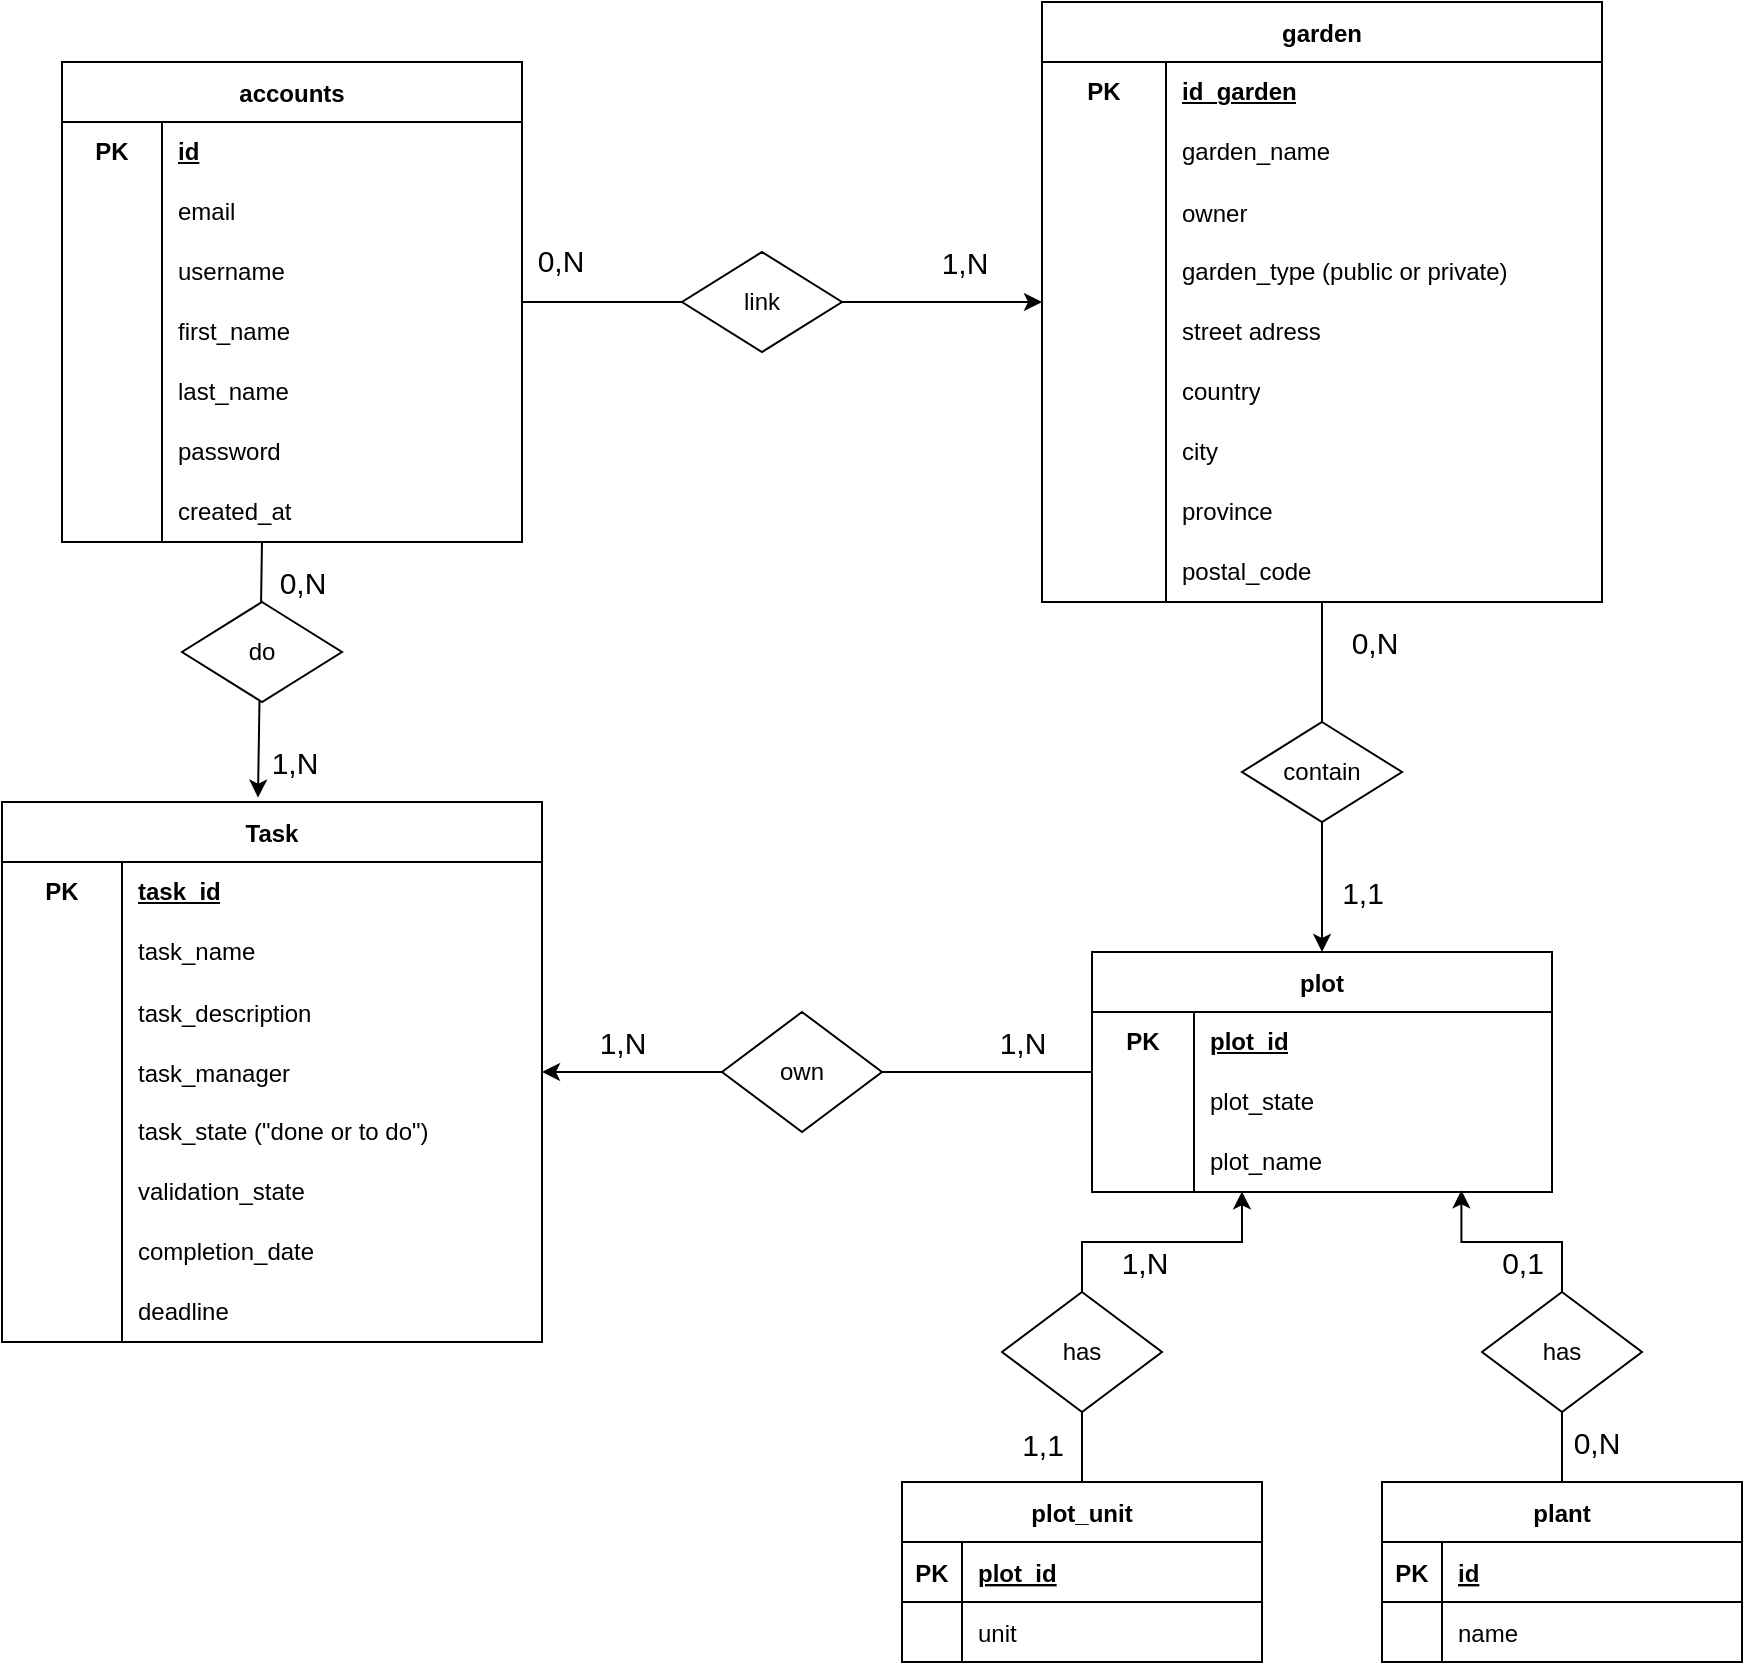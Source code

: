 <mxfile version="20.5.3" type="device"><diagram id="kfnG-v6PSaauxseIfwRb" name="Page-1"><mxGraphModel dx="1956" dy="1089" grid="1" gridSize="10" guides="1" tooltips="1" connect="1" arrows="1" fold="1" page="1" pageScale="1" pageWidth="980" pageHeight="1390" math="0" shadow="0"><root><mxCell id="0"/><mxCell id="1" parent="0"/><mxCell id="le0erfsL0BoNp7D_5ZoV-2" value="accounts" style="shape=table;startSize=30;container=1;collapsible=0;childLayout=tableLayout;fixedRows=1;rowLines=0;fontStyle=1;" parent="1" vertex="1"><mxGeometry x="40" y="50" width="230" height="240" as="geometry"/></mxCell><mxCell id="le0erfsL0BoNp7D_5ZoV-6" value="" style="shape=tableRow;horizontal=0;startSize=0;swimlaneHead=0;swimlaneBody=0;top=0;left=0;bottom=0;right=0;collapsible=0;dropTarget=0;fillColor=none;points=[[0,0.5],[1,0.5]];portConstraint=eastwest;" parent="le0erfsL0BoNp7D_5ZoV-2" vertex="1"><mxGeometry y="30" width="230" height="30" as="geometry"/></mxCell><mxCell id="le0erfsL0BoNp7D_5ZoV-7" value="&lt;b&gt;PK&lt;/b&gt;" style="shape=partialRectangle;html=1;whiteSpace=wrap;connectable=0;fillColor=none;top=0;left=0;bottom=0;right=0;overflow=hidden;" parent="le0erfsL0BoNp7D_5ZoV-6" vertex="1"><mxGeometry width="50" height="30" as="geometry"><mxRectangle width="50" height="30" as="alternateBounds"/></mxGeometry></mxCell><mxCell id="le0erfsL0BoNp7D_5ZoV-8" value="&lt;u&gt;&lt;b&gt;id&lt;/b&gt;&lt;/u&gt;" style="shape=partialRectangle;html=1;whiteSpace=wrap;connectable=0;fillColor=none;top=0;left=0;bottom=0;right=0;align=left;spacingLeft=6;overflow=hidden;" parent="le0erfsL0BoNp7D_5ZoV-6" vertex="1"><mxGeometry x="50" width="180" height="30" as="geometry"><mxRectangle width="180" height="30" as="alternateBounds"/></mxGeometry></mxCell><mxCell id="6JYiw_Uu-c0ajwaRlflh-1" value="" style="shape=tableRow;horizontal=0;startSize=0;swimlaneHead=0;swimlaneBody=0;top=0;left=0;bottom=0;right=0;collapsible=0;dropTarget=0;fillColor=none;points=[[0,0.5],[1,0.5]];portConstraint=eastwest;" parent="le0erfsL0BoNp7D_5ZoV-2" vertex="1"><mxGeometry y="60" width="230" height="30" as="geometry"/></mxCell><mxCell id="6JYiw_Uu-c0ajwaRlflh-2" value="" style="shape=partialRectangle;html=1;whiteSpace=wrap;connectable=0;fillColor=none;top=0;left=0;bottom=0;right=0;overflow=hidden;" parent="6JYiw_Uu-c0ajwaRlflh-1" vertex="1"><mxGeometry width="50" height="30" as="geometry"><mxRectangle width="50" height="30" as="alternateBounds"/></mxGeometry></mxCell><mxCell id="6JYiw_Uu-c0ajwaRlflh-3" value="email" style="shape=partialRectangle;html=1;whiteSpace=wrap;connectable=0;fillColor=none;top=0;left=0;bottom=0;right=0;align=left;spacingLeft=6;overflow=hidden;" parent="6JYiw_Uu-c0ajwaRlflh-1" vertex="1"><mxGeometry x="50" width="180" height="30" as="geometry"><mxRectangle width="180" height="30" as="alternateBounds"/></mxGeometry></mxCell><mxCell id="le0erfsL0BoNp7D_5ZoV-3" value="" style="shape=tableRow;horizontal=0;startSize=0;swimlaneHead=0;swimlaneBody=0;top=0;left=0;bottom=0;right=0;collapsible=0;dropTarget=0;fillColor=none;points=[[0,0.5],[1,0.5]];portConstraint=eastwest;" parent="le0erfsL0BoNp7D_5ZoV-2" vertex="1"><mxGeometry y="90" width="230" height="30" as="geometry"/></mxCell><mxCell id="le0erfsL0BoNp7D_5ZoV-4" value="" style="shape=partialRectangle;html=1;whiteSpace=wrap;connectable=0;fillColor=none;top=0;left=0;bottom=0;right=0;overflow=hidden;pointerEvents=1;" parent="le0erfsL0BoNp7D_5ZoV-3" vertex="1"><mxGeometry width="50" height="30" as="geometry"><mxRectangle width="50" height="30" as="alternateBounds"/></mxGeometry></mxCell><mxCell id="le0erfsL0BoNp7D_5ZoV-5" value="username" style="shape=partialRectangle;html=1;whiteSpace=wrap;connectable=0;fillColor=none;top=0;left=0;bottom=0;right=0;align=left;spacingLeft=6;overflow=hidden;" parent="le0erfsL0BoNp7D_5ZoV-3" vertex="1"><mxGeometry x="50" width="180" height="30" as="geometry"><mxRectangle width="180" height="30" as="alternateBounds"/></mxGeometry></mxCell><mxCell id="le0erfsL0BoNp7D_5ZoV-9" value="" style="shape=tableRow;horizontal=0;startSize=0;swimlaneHead=0;swimlaneBody=0;top=0;left=0;bottom=0;right=0;collapsible=0;dropTarget=0;fillColor=none;points=[[0,0.5],[1,0.5]];portConstraint=eastwest;" parent="le0erfsL0BoNp7D_5ZoV-2" vertex="1"><mxGeometry y="120" width="230" height="30" as="geometry"/></mxCell><mxCell id="le0erfsL0BoNp7D_5ZoV-10" value="" style="shape=partialRectangle;html=1;whiteSpace=wrap;connectable=0;fillColor=none;top=0;left=0;bottom=0;right=0;overflow=hidden;" parent="le0erfsL0BoNp7D_5ZoV-9" vertex="1"><mxGeometry width="50" height="30" as="geometry"><mxRectangle width="50" height="30" as="alternateBounds"/></mxGeometry></mxCell><mxCell id="le0erfsL0BoNp7D_5ZoV-11" value="first_name" style="shape=partialRectangle;html=1;whiteSpace=wrap;connectable=0;fillColor=none;top=0;left=0;bottom=0;right=0;align=left;spacingLeft=6;overflow=hidden;" parent="le0erfsL0BoNp7D_5ZoV-9" vertex="1"><mxGeometry x="50" width="180" height="30" as="geometry"><mxRectangle width="180" height="30" as="alternateBounds"/></mxGeometry></mxCell><mxCell id="le0erfsL0BoNp7D_5ZoV-25" value="" style="shape=tableRow;horizontal=0;startSize=0;swimlaneHead=0;swimlaneBody=0;top=0;left=0;bottom=0;right=0;collapsible=0;dropTarget=0;fillColor=none;points=[[0,0.5],[1,0.5]];portConstraint=eastwest;" parent="le0erfsL0BoNp7D_5ZoV-2" vertex="1"><mxGeometry y="150" width="230" height="30" as="geometry"/></mxCell><mxCell id="le0erfsL0BoNp7D_5ZoV-26" value="" style="shape=partialRectangle;html=1;whiteSpace=wrap;connectable=0;fillColor=none;top=0;left=0;bottom=0;right=0;overflow=hidden;" parent="le0erfsL0BoNp7D_5ZoV-25" vertex="1"><mxGeometry width="50" height="30" as="geometry"><mxRectangle width="50" height="30" as="alternateBounds"/></mxGeometry></mxCell><mxCell id="le0erfsL0BoNp7D_5ZoV-27" value="last_name" style="shape=partialRectangle;html=1;whiteSpace=wrap;connectable=0;fillColor=none;top=0;left=0;bottom=0;right=0;align=left;spacingLeft=6;overflow=hidden;" parent="le0erfsL0BoNp7D_5ZoV-25" vertex="1"><mxGeometry x="50" width="180" height="30" as="geometry"><mxRectangle width="180" height="30" as="alternateBounds"/></mxGeometry></mxCell><mxCell id="le0erfsL0BoNp7D_5ZoV-22" value="" style="shape=tableRow;horizontal=0;startSize=0;swimlaneHead=0;swimlaneBody=0;top=0;left=0;bottom=0;right=0;collapsible=0;dropTarget=0;fillColor=none;points=[[0,0.5],[1,0.5]];portConstraint=eastwest;" parent="le0erfsL0BoNp7D_5ZoV-2" vertex="1"><mxGeometry y="180" width="230" height="30" as="geometry"/></mxCell><mxCell id="le0erfsL0BoNp7D_5ZoV-23" value="" style="shape=partialRectangle;html=1;whiteSpace=wrap;connectable=0;fillColor=none;top=0;left=0;bottom=0;right=0;overflow=hidden;" parent="le0erfsL0BoNp7D_5ZoV-22" vertex="1"><mxGeometry width="50" height="30" as="geometry"><mxRectangle width="50" height="30" as="alternateBounds"/></mxGeometry></mxCell><mxCell id="le0erfsL0BoNp7D_5ZoV-24" value="password" style="shape=partialRectangle;html=1;whiteSpace=wrap;connectable=0;fillColor=none;top=0;left=0;bottom=0;right=0;align=left;spacingLeft=6;overflow=hidden;" parent="le0erfsL0BoNp7D_5ZoV-22" vertex="1"><mxGeometry x="50" width="180" height="30" as="geometry"><mxRectangle width="180" height="30" as="alternateBounds"/></mxGeometry></mxCell><mxCell id="Tjd96EVF7SlJ4U7axHK--2" value="" style="shape=tableRow;horizontal=0;startSize=0;swimlaneHead=0;swimlaneBody=0;top=0;left=0;bottom=0;right=0;collapsible=0;dropTarget=0;fillColor=none;points=[[0,0.5],[1,0.5]];portConstraint=eastwest;" parent="le0erfsL0BoNp7D_5ZoV-2" vertex="1"><mxGeometry y="210" width="230" height="30" as="geometry"/></mxCell><mxCell id="Tjd96EVF7SlJ4U7axHK--3" value="" style="shape=partialRectangle;html=1;whiteSpace=wrap;connectable=0;fillColor=none;top=0;left=0;bottom=0;right=0;overflow=hidden;" parent="Tjd96EVF7SlJ4U7axHK--2" vertex="1"><mxGeometry width="50" height="30" as="geometry"><mxRectangle width="50" height="30" as="alternateBounds"/></mxGeometry></mxCell><mxCell id="Tjd96EVF7SlJ4U7axHK--4" value="created_at" style="shape=partialRectangle;html=1;whiteSpace=wrap;connectable=0;fillColor=none;top=0;left=0;bottom=0;right=0;align=left;spacingLeft=6;overflow=hidden;" parent="Tjd96EVF7SlJ4U7axHK--2" vertex="1"><mxGeometry x="50" width="180" height="30" as="geometry"><mxRectangle width="180" height="30" as="alternateBounds"/></mxGeometry></mxCell><mxCell id="Vv_ioQXFnHcReBDIDZS8-2" style="edgeStyle=orthogonalEdgeStyle;rounded=0;orthogonalLoop=1;jettySize=auto;html=1;endArrow=none;endFill=0;" parent="1" source="le0erfsL0BoNp7D_5ZoV-31" target="Tjd96EVF7SlJ4U7axHK--50" edge="1"><mxGeometry relative="1" as="geometry"/></mxCell><mxCell id="Vv_ioQXFnHcReBDIDZS8-7" value="0,N" style="edgeLabel;html=1;align=center;verticalAlign=middle;resizable=0;points=[];fontSize=15;" parent="Vv_ioQXFnHcReBDIDZS8-2" vertex="1" connectable="0"><mxGeometry x="-0.709" y="3" relative="1" as="geometry"><mxPoint x="23" y="11" as="offset"/></mxGeometry></mxCell><mxCell id="le0erfsL0BoNp7D_5ZoV-31" value="garden" style="shape=table;startSize=30;container=1;collapsible=0;childLayout=tableLayout;fixedRows=1;rowLines=0;fontStyle=1;" parent="1" vertex="1"><mxGeometry x="530" y="20" width="280" height="300" as="geometry"/></mxCell><mxCell id="le0erfsL0BoNp7D_5ZoV-32" value="" style="shape=tableRow;horizontal=0;startSize=0;swimlaneHead=0;swimlaneBody=0;top=0;left=0;bottom=0;right=0;collapsible=0;dropTarget=0;fillColor=none;points=[[0,0.5],[1,0.5]];portConstraint=eastwest;" parent="le0erfsL0BoNp7D_5ZoV-31" vertex="1"><mxGeometry y="30" width="280" height="30" as="geometry"/></mxCell><mxCell id="le0erfsL0BoNp7D_5ZoV-33" value="&lt;b&gt;PK&lt;/b&gt;" style="shape=partialRectangle;html=1;whiteSpace=wrap;connectable=0;fillColor=none;top=0;left=0;bottom=0;right=0;overflow=hidden;pointerEvents=1;" parent="le0erfsL0BoNp7D_5ZoV-32" vertex="1"><mxGeometry width="62" height="30" as="geometry"><mxRectangle width="62" height="30" as="alternateBounds"/></mxGeometry></mxCell><mxCell id="le0erfsL0BoNp7D_5ZoV-34" value="&lt;u&gt;&lt;b&gt;id_garden&lt;/b&gt;&lt;/u&gt;" style="shape=partialRectangle;html=1;whiteSpace=wrap;connectable=0;fillColor=none;top=0;left=0;bottom=0;right=0;align=left;spacingLeft=6;overflow=hidden;" parent="le0erfsL0BoNp7D_5ZoV-32" vertex="1"><mxGeometry x="62" width="218" height="30" as="geometry"><mxRectangle width="218" height="30" as="alternateBounds"/></mxGeometry></mxCell><mxCell id="le0erfsL0BoNp7D_5ZoV-57" value="" style="shape=tableRow;horizontal=0;startSize=0;swimlaneHead=0;swimlaneBody=0;top=0;left=0;bottom=0;right=0;collapsible=0;dropTarget=0;fillColor=none;points=[[0,0.5],[1,0.5]];portConstraint=eastwest;" parent="le0erfsL0BoNp7D_5ZoV-31" vertex="1"><mxGeometry y="60" width="280" height="30" as="geometry"/></mxCell><mxCell id="le0erfsL0BoNp7D_5ZoV-58" value="" style="shape=partialRectangle;html=1;whiteSpace=wrap;connectable=0;fillColor=none;top=0;left=0;bottom=0;right=0;overflow=hidden;pointerEvents=1;" parent="le0erfsL0BoNp7D_5ZoV-57" vertex="1"><mxGeometry width="62" height="30" as="geometry"><mxRectangle width="62" height="30" as="alternateBounds"/></mxGeometry></mxCell><mxCell id="le0erfsL0BoNp7D_5ZoV-59" value="garden_name" style="shape=partialRectangle;html=1;whiteSpace=wrap;connectable=0;fillColor=none;top=0;left=0;bottom=0;right=0;align=left;spacingLeft=6;overflow=hidden;" parent="le0erfsL0BoNp7D_5ZoV-57" vertex="1"><mxGeometry x="62" width="218" height="30" as="geometry"><mxRectangle width="218" height="30" as="alternateBounds"/></mxGeometry></mxCell><mxCell id="Os5oB8bUTZR9IxFe7sPV-2" value="" style="shape=tableRow;horizontal=0;startSize=0;swimlaneHead=0;swimlaneBody=0;fillColor=none;collapsible=0;dropTarget=0;points=[[0,0.5],[1,0.5]];portConstraint=eastwest;top=0;left=0;right=0;bottom=0;" vertex="1" parent="le0erfsL0BoNp7D_5ZoV-31"><mxGeometry y="90" width="280" height="30" as="geometry"/></mxCell><mxCell id="Os5oB8bUTZR9IxFe7sPV-3" value="" style="shape=partialRectangle;connectable=0;fillColor=none;top=0;left=0;bottom=0;right=0;editable=1;overflow=hidden;" vertex="1" parent="Os5oB8bUTZR9IxFe7sPV-2"><mxGeometry width="62" height="30" as="geometry"><mxRectangle width="62" height="30" as="alternateBounds"/></mxGeometry></mxCell><mxCell id="Os5oB8bUTZR9IxFe7sPV-4" value="owner" style="shape=partialRectangle;connectable=0;fillColor=none;top=0;left=0;bottom=0;right=0;align=left;spacingLeft=6;overflow=hidden;" vertex="1" parent="Os5oB8bUTZR9IxFe7sPV-2"><mxGeometry x="62" width="218" height="30" as="geometry"><mxRectangle width="218" height="30" as="alternateBounds"/></mxGeometry></mxCell><mxCell id="le0erfsL0BoNp7D_5ZoV-35" value="" style="shape=tableRow;horizontal=0;startSize=0;swimlaneHead=0;swimlaneBody=0;top=0;left=0;bottom=0;right=0;collapsible=0;dropTarget=0;fillColor=none;points=[[0,0.5],[1,0.5]];portConstraint=eastwest;" parent="le0erfsL0BoNp7D_5ZoV-31" vertex="1"><mxGeometry y="120" width="280" height="30" as="geometry"/></mxCell><mxCell id="le0erfsL0BoNp7D_5ZoV-36" value="" style="shape=partialRectangle;html=1;whiteSpace=wrap;connectable=0;fillColor=none;top=0;left=0;bottom=0;right=0;overflow=hidden;" parent="le0erfsL0BoNp7D_5ZoV-35" vertex="1"><mxGeometry width="62" height="30" as="geometry"><mxRectangle width="62" height="30" as="alternateBounds"/></mxGeometry></mxCell><mxCell id="le0erfsL0BoNp7D_5ZoV-37" value="garden_type (public or private)" style="shape=partialRectangle;html=1;whiteSpace=wrap;connectable=0;fillColor=none;top=0;left=0;bottom=0;right=0;align=left;spacingLeft=6;overflow=hidden;" parent="le0erfsL0BoNp7D_5ZoV-35" vertex="1"><mxGeometry x="62" width="218" height="30" as="geometry"><mxRectangle width="218" height="30" as="alternateBounds"/></mxGeometry></mxCell><mxCell id="le0erfsL0BoNp7D_5ZoV-44" value="" style="shape=tableRow;horizontal=0;startSize=0;swimlaneHead=0;swimlaneBody=0;top=0;left=0;bottom=0;right=0;collapsible=0;dropTarget=0;fillColor=none;points=[[0,0.5],[1,0.5]];portConstraint=eastwest;" parent="le0erfsL0BoNp7D_5ZoV-31" vertex="1"><mxGeometry y="150" width="280" height="30" as="geometry"/></mxCell><mxCell id="le0erfsL0BoNp7D_5ZoV-45" value="" style="shape=partialRectangle;html=1;whiteSpace=wrap;connectable=0;fillColor=none;top=0;left=0;bottom=0;right=0;overflow=hidden;" parent="le0erfsL0BoNp7D_5ZoV-44" vertex="1"><mxGeometry width="62" height="30" as="geometry"><mxRectangle width="62" height="30" as="alternateBounds"/></mxGeometry></mxCell><mxCell id="le0erfsL0BoNp7D_5ZoV-46" value="street adress" style="shape=partialRectangle;html=1;whiteSpace=wrap;connectable=0;fillColor=none;top=0;left=0;bottom=0;right=0;align=left;spacingLeft=6;overflow=hidden;" parent="le0erfsL0BoNp7D_5ZoV-44" vertex="1"><mxGeometry x="62" width="218" height="30" as="geometry"><mxRectangle width="218" height="30" as="alternateBounds"/></mxGeometry></mxCell><mxCell id="KGonQokZHcWX4XFgXfr0-4" value="" style="shape=tableRow;horizontal=0;startSize=0;swimlaneHead=0;swimlaneBody=0;top=0;left=0;bottom=0;right=0;collapsible=0;dropTarget=0;fillColor=none;points=[[0,0.5],[1,0.5]];portConstraint=eastwest;" parent="le0erfsL0BoNp7D_5ZoV-31" vertex="1"><mxGeometry y="180" width="280" height="30" as="geometry"/></mxCell><mxCell id="KGonQokZHcWX4XFgXfr0-5" value="" style="shape=partialRectangle;html=1;whiteSpace=wrap;connectable=0;fillColor=none;top=0;left=0;bottom=0;right=0;overflow=hidden;" parent="KGonQokZHcWX4XFgXfr0-4" vertex="1"><mxGeometry width="62" height="30" as="geometry"><mxRectangle width="62" height="30" as="alternateBounds"/></mxGeometry></mxCell><mxCell id="KGonQokZHcWX4XFgXfr0-6" value="country" style="shape=partialRectangle;html=1;whiteSpace=wrap;connectable=0;fillColor=none;top=0;left=0;bottom=0;right=0;align=left;spacingLeft=6;overflow=hidden;" parent="KGonQokZHcWX4XFgXfr0-4" vertex="1"><mxGeometry x="62" width="218" height="30" as="geometry"><mxRectangle width="218" height="30" as="alternateBounds"/></mxGeometry></mxCell><mxCell id="KGonQokZHcWX4XFgXfr0-7" value="" style="shape=tableRow;horizontal=0;startSize=0;swimlaneHead=0;swimlaneBody=0;top=0;left=0;bottom=0;right=0;collapsible=0;dropTarget=0;fillColor=none;points=[[0,0.5],[1,0.5]];portConstraint=eastwest;" parent="le0erfsL0BoNp7D_5ZoV-31" vertex="1"><mxGeometry y="210" width="280" height="30" as="geometry"/></mxCell><mxCell id="KGonQokZHcWX4XFgXfr0-8" value="" style="shape=partialRectangle;html=1;whiteSpace=wrap;connectable=0;fillColor=none;top=0;left=0;bottom=0;right=0;overflow=hidden;" parent="KGonQokZHcWX4XFgXfr0-7" vertex="1"><mxGeometry width="62" height="30" as="geometry"><mxRectangle width="62" height="30" as="alternateBounds"/></mxGeometry></mxCell><mxCell id="KGonQokZHcWX4XFgXfr0-9" value="city" style="shape=partialRectangle;html=1;whiteSpace=wrap;connectable=0;fillColor=none;top=0;left=0;bottom=0;right=0;align=left;spacingLeft=6;overflow=hidden;" parent="KGonQokZHcWX4XFgXfr0-7" vertex="1"><mxGeometry x="62" width="218" height="30" as="geometry"><mxRectangle width="218" height="30" as="alternateBounds"/></mxGeometry></mxCell><mxCell id="KGonQokZHcWX4XFgXfr0-10" value="" style="shape=tableRow;horizontal=0;startSize=0;swimlaneHead=0;swimlaneBody=0;top=0;left=0;bottom=0;right=0;collapsible=0;dropTarget=0;fillColor=none;points=[[0,0.5],[1,0.5]];portConstraint=eastwest;" parent="le0erfsL0BoNp7D_5ZoV-31" vertex="1"><mxGeometry y="240" width="280" height="30" as="geometry"/></mxCell><mxCell id="KGonQokZHcWX4XFgXfr0-11" value="" style="shape=partialRectangle;html=1;whiteSpace=wrap;connectable=0;fillColor=none;top=0;left=0;bottom=0;right=0;overflow=hidden;" parent="KGonQokZHcWX4XFgXfr0-10" vertex="1"><mxGeometry width="62" height="30" as="geometry"><mxRectangle width="62" height="30" as="alternateBounds"/></mxGeometry></mxCell><mxCell id="KGonQokZHcWX4XFgXfr0-12" value="province" style="shape=partialRectangle;html=1;whiteSpace=wrap;connectable=0;fillColor=none;top=0;left=0;bottom=0;right=0;align=left;spacingLeft=6;overflow=hidden;" parent="KGonQokZHcWX4XFgXfr0-10" vertex="1"><mxGeometry x="62" width="218" height="30" as="geometry"><mxRectangle width="218" height="30" as="alternateBounds"/></mxGeometry></mxCell><mxCell id="KGonQokZHcWX4XFgXfr0-13" value="" style="shape=tableRow;horizontal=0;startSize=0;swimlaneHead=0;swimlaneBody=0;top=0;left=0;bottom=0;right=0;collapsible=0;dropTarget=0;fillColor=none;points=[[0,0.5],[1,0.5]];portConstraint=eastwest;" parent="le0erfsL0BoNp7D_5ZoV-31" vertex="1"><mxGeometry y="270" width="280" height="30" as="geometry"/></mxCell><mxCell id="KGonQokZHcWX4XFgXfr0-14" value="" style="shape=partialRectangle;html=1;whiteSpace=wrap;connectable=0;fillColor=none;top=0;left=0;bottom=0;right=0;overflow=hidden;" parent="KGonQokZHcWX4XFgXfr0-13" vertex="1"><mxGeometry width="62" height="30" as="geometry"><mxRectangle width="62" height="30" as="alternateBounds"/></mxGeometry></mxCell><mxCell id="KGonQokZHcWX4XFgXfr0-15" value="postal_code" style="shape=partialRectangle;html=1;whiteSpace=wrap;connectable=0;fillColor=none;top=0;left=0;bottom=0;right=0;align=left;spacingLeft=6;overflow=hidden;" parent="KGonQokZHcWX4XFgXfr0-13" vertex="1"><mxGeometry x="62" width="218" height="30" as="geometry"><mxRectangle width="218" height="30" as="alternateBounds"/></mxGeometry></mxCell><mxCell id="Tjd96EVF7SlJ4U7axHK--33" value="plot" style="shape=table;startSize=30;container=1;collapsible=0;childLayout=tableLayout;fixedRows=1;rowLines=0;fontStyle=1;" parent="1" vertex="1"><mxGeometry x="555" y="495" width="230" height="120" as="geometry"/></mxCell><mxCell id="Tjd96EVF7SlJ4U7axHK--34" value="" style="shape=tableRow;horizontal=0;startSize=0;swimlaneHead=0;swimlaneBody=0;top=0;left=0;bottom=0;right=0;collapsible=0;dropTarget=0;fillColor=none;points=[[0,0.5],[1,0.5]];portConstraint=eastwest;" parent="Tjd96EVF7SlJ4U7axHK--33" vertex="1"><mxGeometry y="30" width="230" height="30" as="geometry"/></mxCell><mxCell id="Tjd96EVF7SlJ4U7axHK--35" value="&lt;b&gt;PK&lt;/b&gt;" style="shape=partialRectangle;html=1;whiteSpace=wrap;connectable=0;fillColor=none;top=0;left=0;bottom=0;right=0;overflow=hidden;pointerEvents=1;" parent="Tjd96EVF7SlJ4U7axHK--34" vertex="1"><mxGeometry width="51" height="30" as="geometry"><mxRectangle width="51" height="30" as="alternateBounds"/></mxGeometry></mxCell><mxCell id="Tjd96EVF7SlJ4U7axHK--36" value="&lt;u&gt;&lt;b&gt;plot_id&lt;/b&gt;&lt;/u&gt;" style="shape=partialRectangle;html=1;whiteSpace=wrap;connectable=0;fillColor=none;top=0;left=0;bottom=0;right=0;align=left;spacingLeft=6;overflow=hidden;" parent="Tjd96EVF7SlJ4U7axHK--34" vertex="1"><mxGeometry x="51" width="179" height="30" as="geometry"><mxRectangle width="179" height="30" as="alternateBounds"/></mxGeometry></mxCell><mxCell id="6JYiw_Uu-c0ajwaRlflh-14" value="" style="shape=tableRow;horizontal=0;startSize=0;swimlaneHead=0;swimlaneBody=0;top=0;left=0;bottom=0;right=0;collapsible=0;dropTarget=0;fillColor=none;points=[[0,0.5],[1,0.5]];portConstraint=eastwest;" parent="Tjd96EVF7SlJ4U7axHK--33" vertex="1"><mxGeometry y="60" width="230" height="30" as="geometry"/></mxCell><mxCell id="6JYiw_Uu-c0ajwaRlflh-15" value="" style="shape=partialRectangle;html=1;whiteSpace=wrap;connectable=0;fillColor=none;top=0;left=0;bottom=0;right=0;overflow=hidden;pointerEvents=1;" parent="6JYiw_Uu-c0ajwaRlflh-14" vertex="1"><mxGeometry width="51" height="30" as="geometry"><mxRectangle width="51" height="30" as="alternateBounds"/></mxGeometry></mxCell><mxCell id="6JYiw_Uu-c0ajwaRlflh-16" value="plot_state" style="shape=partialRectangle;html=1;whiteSpace=wrap;connectable=0;fillColor=none;top=0;left=0;bottom=0;right=0;align=left;spacingLeft=6;overflow=hidden;" parent="6JYiw_Uu-c0ajwaRlflh-14" vertex="1"><mxGeometry x="51" width="179" height="30" as="geometry"><mxRectangle width="179" height="30" as="alternateBounds"/></mxGeometry></mxCell><mxCell id="Tjd96EVF7SlJ4U7axHK--37" value="" style="shape=tableRow;horizontal=0;startSize=0;swimlaneHead=0;swimlaneBody=0;top=0;left=0;bottom=0;right=0;collapsible=0;dropTarget=0;fillColor=none;points=[[0,0.5],[1,0.5]];portConstraint=eastwest;" parent="Tjd96EVF7SlJ4U7axHK--33" vertex="1"><mxGeometry y="90" width="230" height="30" as="geometry"/></mxCell><mxCell id="Tjd96EVF7SlJ4U7axHK--38" value="" style="shape=partialRectangle;html=1;whiteSpace=wrap;connectable=0;fillColor=none;top=0;left=0;bottom=0;right=0;overflow=hidden;" parent="Tjd96EVF7SlJ4U7axHK--37" vertex="1"><mxGeometry width="51" height="30" as="geometry"><mxRectangle width="51" height="30" as="alternateBounds"/></mxGeometry></mxCell><mxCell id="Tjd96EVF7SlJ4U7axHK--39" value="plot_name" style="shape=partialRectangle;html=1;whiteSpace=wrap;connectable=0;fillColor=none;top=0;left=0;bottom=0;right=0;align=left;spacingLeft=6;overflow=hidden;" parent="Tjd96EVF7SlJ4U7axHK--37" vertex="1"><mxGeometry x="51" width="179" height="30" as="geometry"><mxRectangle width="179" height="30" as="alternateBounds"/></mxGeometry></mxCell><mxCell id="Tjd96EVF7SlJ4U7axHK--46" value="" style="endArrow=classic;html=1;rounded=0;exitX=0.5;exitY=1;exitDx=0;exitDy=0;" parent="1" source="Tjd96EVF7SlJ4U7axHK--50" target="Tjd96EVF7SlJ4U7axHK--33" edge="1"><mxGeometry width="50" height="50" relative="1" as="geometry"><mxPoint x="390" y="420" as="sourcePoint"/><mxPoint x="270.92" y="485.49" as="targetPoint"/></mxGeometry></mxCell><mxCell id="Vv_ioQXFnHcReBDIDZS8-6" value="1,1" style="edgeLabel;html=1;align=center;verticalAlign=middle;resizable=0;points=[];fontSize=15;" parent="Tjd96EVF7SlJ4U7axHK--46" vertex="1" connectable="0"><mxGeometry x="0.233" y="4" relative="1" as="geometry"><mxPoint x="16" y="-5" as="offset"/></mxGeometry></mxCell><mxCell id="Tjd96EVF7SlJ4U7axHK--50" value="contain" style="rhombus;whiteSpace=wrap;html=1;" parent="1" vertex="1"><mxGeometry x="630" y="380" width="80" height="50" as="geometry"/></mxCell><mxCell id="s6dvM-gy2wAkVCmK1dsF-1" value="" style="endArrow=none;html=1;rounded=0;endFill=0;" parent="1" source="le0erfsL0BoNp7D_5ZoV-2" target="s6dvM-gy2wAkVCmK1dsF-3" edge="1"><mxGeometry width="50" height="50" relative="1" as="geometry"><mxPoint x="270" y="90" as="sourcePoint"/><mxPoint x="320" y="40" as="targetPoint"/></mxGeometry></mxCell><mxCell id="Vv_ioQXFnHcReBDIDZS8-13" value="0,N" style="edgeLabel;html=1;align=center;verticalAlign=middle;resizable=0;points=[];fontSize=15;" parent="s6dvM-gy2wAkVCmK1dsF-1" vertex="1" connectable="0"><mxGeometry x="0.342" y="2" relative="1" as="geometry"><mxPoint x="-35" y="-19" as="offset"/></mxGeometry></mxCell><mxCell id="Vv_ioQXFnHcReBDIDZS8-16" style="edgeStyle=orthogonalEdgeStyle;rounded=0;orthogonalLoop=1;jettySize=auto;html=1;fontSize=15;endArrow=classic;endFill=1;exitX=1;exitY=0.5;exitDx=0;exitDy=0;" parent="1" source="s6dvM-gy2wAkVCmK1dsF-3" target="le0erfsL0BoNp7D_5ZoV-31" edge="1"><mxGeometry relative="1" as="geometry"><Array as="points"><mxPoint x="480" y="170"/><mxPoint x="480" y="170"/></Array></mxGeometry></mxCell><mxCell id="Vv_ioQXFnHcReBDIDZS8-17" value="1,N" style="edgeLabel;html=1;align=center;verticalAlign=middle;resizable=0;points=[];fontSize=15;" parent="Vv_ioQXFnHcReBDIDZS8-16" vertex="1" connectable="0"><mxGeometry x="-0.349" y="-1" relative="1" as="geometry"><mxPoint x="28" y="-21" as="offset"/></mxGeometry></mxCell><mxCell id="s6dvM-gy2wAkVCmK1dsF-3" value="link" style="rhombus;whiteSpace=wrap;html=1;" parent="1" vertex="1"><mxGeometry x="350" y="145" width="80" height="50" as="geometry"/></mxCell><mxCell id="6JYiw_Uu-c0ajwaRlflh-4" value="Task" style="shape=table;startSize=30;container=1;collapsible=0;childLayout=tableLayout;fixedRows=1;rowLines=0;fontStyle=1;" parent="1" vertex="1"><mxGeometry x="10" y="420" width="270" height="270" as="geometry"/></mxCell><mxCell id="6JYiw_Uu-c0ajwaRlflh-5" value="" style="shape=tableRow;horizontal=0;startSize=0;swimlaneHead=0;swimlaneBody=0;top=0;left=0;bottom=0;right=0;collapsible=0;dropTarget=0;fillColor=none;points=[[0,0.5],[1,0.5]];portConstraint=eastwest;" parent="6JYiw_Uu-c0ajwaRlflh-4" vertex="1"><mxGeometry y="30" width="270" height="30" as="geometry"/></mxCell><mxCell id="6JYiw_Uu-c0ajwaRlflh-6" value="&lt;b&gt;PK&lt;/b&gt;" style="shape=partialRectangle;html=1;whiteSpace=wrap;connectable=0;fillColor=none;top=0;left=0;bottom=0;right=0;overflow=hidden;pointerEvents=1;" parent="6JYiw_Uu-c0ajwaRlflh-5" vertex="1"><mxGeometry width="60" height="30" as="geometry"><mxRectangle width="60" height="30" as="alternateBounds"/></mxGeometry></mxCell><mxCell id="6JYiw_Uu-c0ajwaRlflh-7" value="&lt;u&gt;&lt;b&gt;task_id&lt;/b&gt;&lt;/u&gt;" style="shape=partialRectangle;html=1;whiteSpace=wrap;connectable=0;fillColor=none;top=0;left=0;bottom=0;right=0;align=left;spacingLeft=6;overflow=hidden;" parent="6JYiw_Uu-c0ajwaRlflh-5" vertex="1"><mxGeometry x="60" width="210" height="30" as="geometry"><mxRectangle width="210" height="30" as="alternateBounds"/></mxGeometry></mxCell><mxCell id="6JYiw_Uu-c0ajwaRlflh-36" value="" style="shape=tableRow;horizontal=0;startSize=0;swimlaneHead=0;swimlaneBody=0;top=0;left=0;bottom=0;right=0;collapsible=0;dropTarget=0;fillColor=none;points=[[0,0.5],[1,0.5]];portConstraint=eastwest;" parent="6JYiw_Uu-c0ajwaRlflh-4" vertex="1"><mxGeometry y="60" width="270" height="30" as="geometry"/></mxCell><mxCell id="6JYiw_Uu-c0ajwaRlflh-37" value="" style="shape=partialRectangle;html=1;whiteSpace=wrap;connectable=0;fillColor=none;top=0;left=0;bottom=0;right=0;overflow=hidden;pointerEvents=1;" parent="6JYiw_Uu-c0ajwaRlflh-36" vertex="1"><mxGeometry width="60" height="30" as="geometry"><mxRectangle width="60" height="30" as="alternateBounds"/></mxGeometry></mxCell><mxCell id="6JYiw_Uu-c0ajwaRlflh-38" value="task_name" style="shape=partialRectangle;html=1;whiteSpace=wrap;connectable=0;fillColor=none;top=0;left=0;bottom=0;right=0;align=left;spacingLeft=6;overflow=hidden;" parent="6JYiw_Uu-c0ajwaRlflh-36" vertex="1"><mxGeometry x="60" width="210" height="30" as="geometry"><mxRectangle width="210" height="30" as="alternateBounds"/></mxGeometry></mxCell><mxCell id="Os5oB8bUTZR9IxFe7sPV-5" value="" style="shape=tableRow;horizontal=0;startSize=0;swimlaneHead=0;swimlaneBody=0;fillColor=none;collapsible=0;dropTarget=0;points=[[0,0.5],[1,0.5]];portConstraint=eastwest;top=0;left=0;right=0;bottom=0;" vertex="1" parent="6JYiw_Uu-c0ajwaRlflh-4"><mxGeometry y="90" width="270" height="30" as="geometry"/></mxCell><mxCell id="Os5oB8bUTZR9IxFe7sPV-6" value="" style="shape=partialRectangle;connectable=0;fillColor=none;top=0;left=0;bottom=0;right=0;editable=1;overflow=hidden;" vertex="1" parent="Os5oB8bUTZR9IxFe7sPV-5"><mxGeometry width="60" height="30" as="geometry"><mxRectangle width="60" height="30" as="alternateBounds"/></mxGeometry></mxCell><mxCell id="Os5oB8bUTZR9IxFe7sPV-7" value="task_description" style="shape=partialRectangle;connectable=0;fillColor=none;top=0;left=0;bottom=0;right=0;align=left;spacingLeft=6;overflow=hidden;" vertex="1" parent="Os5oB8bUTZR9IxFe7sPV-5"><mxGeometry x="60" width="210" height="30" as="geometry"><mxRectangle width="210" height="30" as="alternateBounds"/></mxGeometry></mxCell><mxCell id="Os5oB8bUTZR9IxFe7sPV-8" value="" style="shape=tableRow;horizontal=0;startSize=0;swimlaneHead=0;swimlaneBody=0;fillColor=none;collapsible=0;dropTarget=0;points=[[0,0.5],[1,0.5]];portConstraint=eastwest;top=0;left=0;right=0;bottom=0;" vertex="1" parent="6JYiw_Uu-c0ajwaRlflh-4"><mxGeometry y="120" width="270" height="30" as="geometry"/></mxCell><mxCell id="Os5oB8bUTZR9IxFe7sPV-9" value="" style="shape=partialRectangle;connectable=0;fillColor=none;top=0;left=0;bottom=0;right=0;editable=1;overflow=hidden;" vertex="1" parent="Os5oB8bUTZR9IxFe7sPV-8"><mxGeometry width="60" height="30" as="geometry"><mxRectangle width="60" height="30" as="alternateBounds"/></mxGeometry></mxCell><mxCell id="Os5oB8bUTZR9IxFe7sPV-10" value="task_manager" style="shape=partialRectangle;connectable=0;fillColor=none;top=0;left=0;bottom=0;right=0;align=left;spacingLeft=6;overflow=hidden;" vertex="1" parent="Os5oB8bUTZR9IxFe7sPV-8"><mxGeometry x="60" width="210" height="30" as="geometry"><mxRectangle width="210" height="30" as="alternateBounds"/></mxGeometry></mxCell><mxCell id="6JYiw_Uu-c0ajwaRlflh-30" value="" style="shape=tableRow;horizontal=0;startSize=0;swimlaneHead=0;swimlaneBody=0;top=0;left=0;bottom=0;right=0;collapsible=0;dropTarget=0;fillColor=none;points=[[0,0.5],[1,0.5]];portConstraint=eastwest;" parent="6JYiw_Uu-c0ajwaRlflh-4" vertex="1"><mxGeometry y="150" width="270" height="30" as="geometry"/></mxCell><mxCell id="6JYiw_Uu-c0ajwaRlflh-31" value="" style="shape=partialRectangle;html=1;whiteSpace=wrap;connectable=0;fillColor=none;top=0;left=0;bottom=0;right=0;overflow=hidden;" parent="6JYiw_Uu-c0ajwaRlflh-30" vertex="1"><mxGeometry width="60" height="30" as="geometry"><mxRectangle width="60" height="30" as="alternateBounds"/></mxGeometry></mxCell><mxCell id="6JYiw_Uu-c0ajwaRlflh-32" value="task_state (&quot;done or to do&quot;)" style="shape=partialRectangle;html=1;whiteSpace=wrap;connectable=0;fillColor=none;top=0;left=0;bottom=0;right=0;align=left;spacingLeft=6;overflow=hidden;" parent="6JYiw_Uu-c0ajwaRlflh-30" vertex="1"><mxGeometry x="60" width="210" height="30" as="geometry"><mxRectangle width="210" height="30" as="alternateBounds"/></mxGeometry></mxCell><mxCell id="6JYiw_Uu-c0ajwaRlflh-40" value="" style="shape=tableRow;horizontal=0;startSize=0;swimlaneHead=0;swimlaneBody=0;top=0;left=0;bottom=0;right=0;collapsible=0;dropTarget=0;fillColor=none;points=[[0,0.5],[1,0.5]];portConstraint=eastwest;" parent="6JYiw_Uu-c0ajwaRlflh-4" vertex="1"><mxGeometry y="180" width="270" height="30" as="geometry"/></mxCell><mxCell id="6JYiw_Uu-c0ajwaRlflh-41" value="" style="shape=partialRectangle;html=1;whiteSpace=wrap;connectable=0;fillColor=none;top=0;left=0;bottom=0;right=0;overflow=hidden;" parent="6JYiw_Uu-c0ajwaRlflh-40" vertex="1"><mxGeometry width="60" height="30" as="geometry"><mxRectangle width="60" height="30" as="alternateBounds"/></mxGeometry></mxCell><mxCell id="6JYiw_Uu-c0ajwaRlflh-42" value="validation_state&amp;nbsp;" style="shape=partialRectangle;html=1;whiteSpace=wrap;connectable=0;fillColor=none;top=0;left=0;bottom=0;right=0;align=left;spacingLeft=6;overflow=hidden;" parent="6JYiw_Uu-c0ajwaRlflh-40" vertex="1"><mxGeometry x="60" width="210" height="30" as="geometry"><mxRectangle width="210" height="30" as="alternateBounds"/></mxGeometry></mxCell><mxCell id="6JYiw_Uu-c0ajwaRlflh-27" value="" style="shape=tableRow;horizontal=0;startSize=0;swimlaneHead=0;swimlaneBody=0;top=0;left=0;bottom=0;right=0;collapsible=0;dropTarget=0;fillColor=none;points=[[0,0.5],[1,0.5]];portConstraint=eastwest;" parent="6JYiw_Uu-c0ajwaRlflh-4" vertex="1"><mxGeometry y="210" width="270" height="30" as="geometry"/></mxCell><mxCell id="6JYiw_Uu-c0ajwaRlflh-28" value="" style="shape=partialRectangle;html=1;whiteSpace=wrap;connectable=0;fillColor=none;top=0;left=0;bottom=0;right=0;overflow=hidden;" parent="6JYiw_Uu-c0ajwaRlflh-27" vertex="1"><mxGeometry width="60" height="30" as="geometry"><mxRectangle width="60" height="30" as="alternateBounds"/></mxGeometry></mxCell><mxCell id="6JYiw_Uu-c0ajwaRlflh-29" value="completion_date" style="shape=partialRectangle;html=1;whiteSpace=wrap;connectable=0;fillColor=none;top=0;left=0;bottom=0;right=0;align=left;spacingLeft=6;overflow=hidden;" parent="6JYiw_Uu-c0ajwaRlflh-27" vertex="1"><mxGeometry x="60" width="210" height="30" as="geometry"><mxRectangle width="210" height="30" as="alternateBounds"/></mxGeometry></mxCell><mxCell id="6JYiw_Uu-c0ajwaRlflh-11" value="" style="shape=tableRow;horizontal=0;startSize=0;swimlaneHead=0;swimlaneBody=0;top=0;left=0;bottom=0;right=0;collapsible=0;dropTarget=0;fillColor=none;points=[[0,0.5],[1,0.5]];portConstraint=eastwest;" parent="6JYiw_Uu-c0ajwaRlflh-4" vertex="1"><mxGeometry y="240" width="270" height="30" as="geometry"/></mxCell><mxCell id="6JYiw_Uu-c0ajwaRlflh-12" value="" style="shape=partialRectangle;html=1;whiteSpace=wrap;connectable=0;fillColor=none;top=0;left=0;bottom=0;right=0;overflow=hidden;" parent="6JYiw_Uu-c0ajwaRlflh-11" vertex="1"><mxGeometry width="60" height="30" as="geometry"><mxRectangle width="60" height="30" as="alternateBounds"/></mxGeometry></mxCell><mxCell id="6JYiw_Uu-c0ajwaRlflh-13" value="deadline" style="shape=partialRectangle;html=1;whiteSpace=wrap;connectable=0;fillColor=none;top=0;left=0;bottom=0;right=0;align=left;spacingLeft=6;overflow=hidden;" parent="6JYiw_Uu-c0ajwaRlflh-11" vertex="1"><mxGeometry x="60" width="210" height="30" as="geometry"><mxRectangle width="210" height="30" as="alternateBounds"/></mxGeometry></mxCell><mxCell id="6JYiw_Uu-c0ajwaRlflh-33" value="" style="endArrow=none;html=1;rounded=0;endFill=0;" parent="1" source="Tjd96EVF7SlJ4U7axHK--33" target="6JYiw_Uu-c0ajwaRlflh-39" edge="1"><mxGeometry width="50" height="50" relative="1" as="geometry"><mxPoint x="630" y="530" as="sourcePoint"/><mxPoint x="740" y="530" as="targetPoint"/></mxGeometry></mxCell><mxCell id="Vv_ioQXFnHcReBDIDZS8-4" value="&lt;font style=&quot;font-size: 15px;&quot;&gt;1,N&lt;/font&gt;" style="edgeLabel;html=1;align=center;verticalAlign=middle;resizable=0;points=[];" parent="6JYiw_Uu-c0ajwaRlflh-33" vertex="1" connectable="0"><mxGeometry x="0.415" y="-4" relative="1" as="geometry"><mxPoint x="39" y="-11" as="offset"/></mxGeometry></mxCell><mxCell id="Vv_ioQXFnHcReBDIDZS8-3" style="edgeStyle=orthogonalEdgeStyle;rounded=0;orthogonalLoop=1;jettySize=auto;html=1;endArrow=classic;endFill=1;entryX=1;entryY=0.5;entryDx=0;entryDy=0;" parent="1" source="6JYiw_Uu-c0ajwaRlflh-39" target="Os5oB8bUTZR9IxFe7sPV-8" edge="1"><mxGeometry relative="1" as="geometry"><mxPoint x="300" y="540" as="targetPoint"/></mxGeometry></mxCell><mxCell id="Vv_ioQXFnHcReBDIDZS8-5" value="1,N" style="edgeLabel;html=1;align=center;verticalAlign=middle;resizable=0;points=[];fontSize=15;" parent="Vv_ioQXFnHcReBDIDZS8-3" vertex="1" connectable="0"><mxGeometry x="0.24" y="-2" relative="1" as="geometry"><mxPoint x="6" y="-13" as="offset"/></mxGeometry></mxCell><mxCell id="6JYiw_Uu-c0ajwaRlflh-39" value="own" style="rhombus;whiteSpace=wrap;html=1;" parent="1" vertex="1"><mxGeometry x="370" y="525" width="80" height="60" as="geometry"/></mxCell><mxCell id="6JYiw_Uu-c0ajwaRlflh-43" value="" style="endArrow=classic;html=1;rounded=0;entryX=0.474;entryY=-0.008;entryDx=0;entryDy=0;entryPerimeter=0;" parent="1" target="6JYiw_Uu-c0ajwaRlflh-4" edge="1"><mxGeometry width="50" height="50" relative="1" as="geometry"><mxPoint x="140" y="290" as="sourcePoint"/><mxPoint x="140" y="370" as="targetPoint"/></mxGeometry></mxCell><mxCell id="Vv_ioQXFnHcReBDIDZS8-14" value="1,N" style="edgeLabel;html=1;align=center;verticalAlign=middle;resizable=0;points=[];fontSize=15;" parent="6JYiw_Uu-c0ajwaRlflh-43" vertex="1" connectable="0"><mxGeometry x="0.514" y="1" relative="1" as="geometry"><mxPoint x="16" y="13" as="offset"/></mxGeometry></mxCell><mxCell id="Vv_ioQXFnHcReBDIDZS8-15" value="0,N" style="edgeLabel;html=1;align=center;verticalAlign=middle;resizable=0;points=[];fontSize=15;" parent="6JYiw_Uu-c0ajwaRlflh-43" vertex="1" connectable="0"><mxGeometry x="-0.829" y="4" relative="1" as="geometry"><mxPoint x="16" y="9" as="offset"/></mxGeometry></mxCell><mxCell id="6JYiw_Uu-c0ajwaRlflh-44" value="do" style="rhombus;whiteSpace=wrap;html=1;" parent="1" vertex="1"><mxGeometry x="100" y="320" width="80" height="50" as="geometry"/></mxCell><mxCell id="Os5oB8bUTZR9IxFe7sPV-43" style="edgeStyle=orthogonalEdgeStyle;rounded=0;orthogonalLoop=1;jettySize=auto;html=1;endArrow=none;endFill=0;" edge="1" parent="1" source="Os5oB8bUTZR9IxFe7sPV-11" target="Os5oB8bUTZR9IxFe7sPV-38"><mxGeometry relative="1" as="geometry"/></mxCell><mxCell id="Os5oB8bUTZR9IxFe7sPV-47" value="&lt;font style=&quot;font-size: 15px;&quot;&gt;0,N&lt;/font&gt;" style="edgeLabel;html=1;align=center;verticalAlign=middle;resizable=0;points=[];" vertex="1" connectable="0" parent="Os5oB8bUTZR9IxFe7sPV-43"><mxGeometry x="-0.422" y="1" relative="1" as="geometry"><mxPoint x="18" y="-7" as="offset"/></mxGeometry></mxCell><mxCell id="Os5oB8bUTZR9IxFe7sPV-11" value="plant" style="shape=table;startSize=30;container=1;collapsible=1;childLayout=tableLayout;fixedRows=1;rowLines=0;fontStyle=1;align=center;resizeLast=1;" vertex="1" parent="1"><mxGeometry x="700" y="760" width="180" height="90" as="geometry"/></mxCell><mxCell id="Os5oB8bUTZR9IxFe7sPV-12" value="" style="shape=tableRow;horizontal=0;startSize=0;swimlaneHead=0;swimlaneBody=0;fillColor=none;collapsible=0;dropTarget=0;points=[[0,0.5],[1,0.5]];portConstraint=eastwest;top=0;left=0;right=0;bottom=1;" vertex="1" parent="Os5oB8bUTZR9IxFe7sPV-11"><mxGeometry y="30" width="180" height="30" as="geometry"/></mxCell><mxCell id="Os5oB8bUTZR9IxFe7sPV-13" value="PK" style="shape=partialRectangle;connectable=0;fillColor=none;top=0;left=0;bottom=0;right=0;fontStyle=1;overflow=hidden;" vertex="1" parent="Os5oB8bUTZR9IxFe7sPV-12"><mxGeometry width="30" height="30" as="geometry"><mxRectangle width="30" height="30" as="alternateBounds"/></mxGeometry></mxCell><mxCell id="Os5oB8bUTZR9IxFe7sPV-14" value="id" style="shape=partialRectangle;connectable=0;fillColor=none;top=0;left=0;bottom=0;right=0;align=left;spacingLeft=6;fontStyle=5;overflow=hidden;" vertex="1" parent="Os5oB8bUTZR9IxFe7sPV-12"><mxGeometry x="30" width="150" height="30" as="geometry"><mxRectangle width="150" height="30" as="alternateBounds"/></mxGeometry></mxCell><mxCell id="Os5oB8bUTZR9IxFe7sPV-15" value="" style="shape=tableRow;horizontal=0;startSize=0;swimlaneHead=0;swimlaneBody=0;fillColor=none;collapsible=0;dropTarget=0;points=[[0,0.5],[1,0.5]];portConstraint=eastwest;top=0;left=0;right=0;bottom=0;" vertex="1" parent="Os5oB8bUTZR9IxFe7sPV-11"><mxGeometry y="60" width="180" height="30" as="geometry"/></mxCell><mxCell id="Os5oB8bUTZR9IxFe7sPV-16" value="" style="shape=partialRectangle;connectable=0;fillColor=none;top=0;left=0;bottom=0;right=0;editable=1;overflow=hidden;" vertex="1" parent="Os5oB8bUTZR9IxFe7sPV-15"><mxGeometry width="30" height="30" as="geometry"><mxRectangle width="30" height="30" as="alternateBounds"/></mxGeometry></mxCell><mxCell id="Os5oB8bUTZR9IxFe7sPV-17" value="name" style="shape=partialRectangle;connectable=0;fillColor=none;top=0;left=0;bottom=0;right=0;align=left;spacingLeft=6;overflow=hidden;" vertex="1" parent="Os5oB8bUTZR9IxFe7sPV-15"><mxGeometry x="30" width="150" height="30" as="geometry"><mxRectangle width="150" height="30" as="alternateBounds"/></mxGeometry></mxCell><mxCell id="Os5oB8bUTZR9IxFe7sPV-40" style="edgeStyle=orthogonalEdgeStyle;rounded=0;orthogonalLoop=1;jettySize=auto;html=1;endArrow=none;endFill=0;" edge="1" parent="1" source="Os5oB8bUTZR9IxFe7sPV-24" target="Os5oB8bUTZR9IxFe7sPV-39"><mxGeometry relative="1" as="geometry"/></mxCell><mxCell id="Os5oB8bUTZR9IxFe7sPV-46" value="&lt;font style=&quot;font-size: 15px;&quot;&gt;1,1&lt;/font&gt;" style="edgeLabel;html=1;align=center;verticalAlign=middle;resizable=0;points=[];" vertex="1" connectable="0" parent="Os5oB8bUTZR9IxFe7sPV-40"><mxGeometry x="-0.748" y="1" relative="1" as="geometry"><mxPoint x="-19" y="-14" as="offset"/></mxGeometry></mxCell><mxCell id="Os5oB8bUTZR9IxFe7sPV-24" value="plot_unit" style="shape=table;startSize=30;container=1;collapsible=1;childLayout=tableLayout;fixedRows=1;rowLines=0;fontStyle=1;align=center;resizeLast=1;" vertex="1" parent="1"><mxGeometry x="460" y="760" width="180" height="90" as="geometry"/></mxCell><mxCell id="Os5oB8bUTZR9IxFe7sPV-25" value="" style="shape=tableRow;horizontal=0;startSize=0;swimlaneHead=0;swimlaneBody=0;fillColor=none;collapsible=0;dropTarget=0;points=[[0,0.5],[1,0.5]];portConstraint=eastwest;top=0;left=0;right=0;bottom=1;" vertex="1" parent="Os5oB8bUTZR9IxFe7sPV-24"><mxGeometry y="30" width="180" height="30" as="geometry"/></mxCell><mxCell id="Os5oB8bUTZR9IxFe7sPV-26" value="PK" style="shape=partialRectangle;connectable=0;fillColor=none;top=0;left=0;bottom=0;right=0;fontStyle=1;overflow=hidden;" vertex="1" parent="Os5oB8bUTZR9IxFe7sPV-25"><mxGeometry width="30" height="30" as="geometry"><mxRectangle width="30" height="30" as="alternateBounds"/></mxGeometry></mxCell><mxCell id="Os5oB8bUTZR9IxFe7sPV-27" value="plot_id" style="shape=partialRectangle;connectable=0;fillColor=none;top=0;left=0;bottom=0;right=0;align=left;spacingLeft=6;fontStyle=5;overflow=hidden;" vertex="1" parent="Os5oB8bUTZR9IxFe7sPV-25"><mxGeometry x="30" width="150" height="30" as="geometry"><mxRectangle width="150" height="30" as="alternateBounds"/></mxGeometry></mxCell><mxCell id="Os5oB8bUTZR9IxFe7sPV-28" value="" style="shape=tableRow;horizontal=0;startSize=0;swimlaneHead=0;swimlaneBody=0;fillColor=none;collapsible=0;dropTarget=0;points=[[0,0.5],[1,0.5]];portConstraint=eastwest;top=0;left=0;right=0;bottom=0;" vertex="1" parent="Os5oB8bUTZR9IxFe7sPV-24"><mxGeometry y="60" width="180" height="30" as="geometry"/></mxCell><mxCell id="Os5oB8bUTZR9IxFe7sPV-29" value="" style="shape=partialRectangle;connectable=0;fillColor=none;top=0;left=0;bottom=0;right=0;editable=1;overflow=hidden;" vertex="1" parent="Os5oB8bUTZR9IxFe7sPV-28"><mxGeometry width="30" height="30" as="geometry"><mxRectangle width="30" height="30" as="alternateBounds"/></mxGeometry></mxCell><mxCell id="Os5oB8bUTZR9IxFe7sPV-30" value="unit" style="shape=partialRectangle;connectable=0;fillColor=none;top=0;left=0;bottom=0;right=0;align=left;spacingLeft=6;overflow=hidden;" vertex="1" parent="Os5oB8bUTZR9IxFe7sPV-28"><mxGeometry x="30" width="150" height="30" as="geometry"><mxRectangle width="150" height="30" as="alternateBounds"/></mxGeometry></mxCell><mxCell id="Os5oB8bUTZR9IxFe7sPV-42" style="edgeStyle=orthogonalEdgeStyle;rounded=0;orthogonalLoop=1;jettySize=auto;html=1;entryX=0.803;entryY=0.971;entryDx=0;entryDy=0;entryPerimeter=0;" edge="1" parent="1" source="Os5oB8bUTZR9IxFe7sPV-38" target="Tjd96EVF7SlJ4U7axHK--37"><mxGeometry relative="1" as="geometry"/></mxCell><mxCell id="Os5oB8bUTZR9IxFe7sPV-48" value="&lt;font style=&quot;font-size: 15px;&quot;&gt;0,1&lt;/font&gt;" style="edgeLabel;html=1;align=center;verticalAlign=middle;resizable=0;points=[];" vertex="1" connectable="0" parent="Os5oB8bUTZR9IxFe7sPV-42"><mxGeometry x="-0.773" relative="1" as="geometry"><mxPoint x="-20" y="-4" as="offset"/></mxGeometry></mxCell><mxCell id="Os5oB8bUTZR9IxFe7sPV-38" value="has" style="rhombus;whiteSpace=wrap;html=1;" vertex="1" parent="1"><mxGeometry x="750" y="665" width="80" height="60" as="geometry"/></mxCell><mxCell id="Os5oB8bUTZR9IxFe7sPV-41" style="edgeStyle=orthogonalEdgeStyle;rounded=0;orthogonalLoop=1;jettySize=auto;html=1;entryX=0.326;entryY=0.99;entryDx=0;entryDy=0;entryPerimeter=0;" edge="1" parent="1" source="Os5oB8bUTZR9IxFe7sPV-39" target="Tjd96EVF7SlJ4U7axHK--37"><mxGeometry relative="1" as="geometry"/></mxCell><mxCell id="Os5oB8bUTZR9IxFe7sPV-44" value="&lt;font style=&quot;font-size: 15px;&quot;&gt;1,N&lt;/font&gt;" style="edgeLabel;html=1;align=center;verticalAlign=middle;resizable=0;points=[];" vertex="1" connectable="0" parent="Os5oB8bUTZR9IxFe7sPV-41"><mxGeometry x="0.42" relative="1" as="geometry"><mxPoint x="-37" y="10" as="offset"/></mxGeometry></mxCell><mxCell id="Os5oB8bUTZR9IxFe7sPV-39" value="has" style="rhombus;whiteSpace=wrap;html=1;" vertex="1" parent="1"><mxGeometry x="510" y="665" width="80" height="60" as="geometry"/></mxCell></root></mxGraphModel></diagram></mxfile>